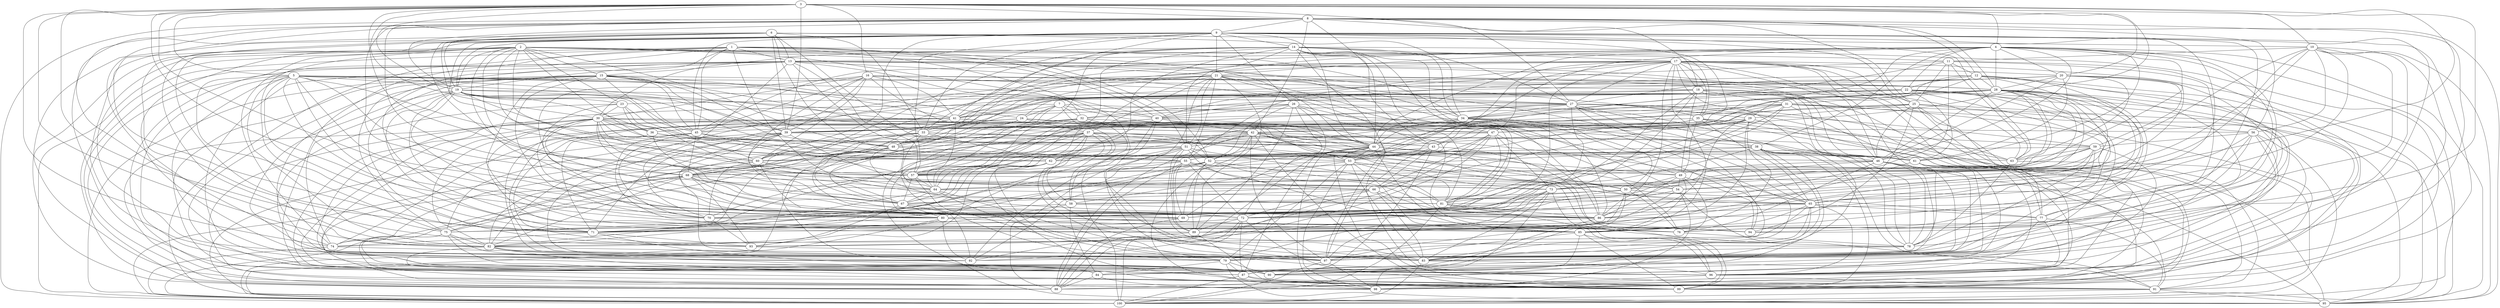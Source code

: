 graph grafoGilbert{
1--13
1--34
1--40
1--45
1--51
1--52
1--74
1--81
1--83
1--85
1--88
1--91
1--95
1--100
2--11
2--15
2--19
2--21
2--23
2--34
2--35
2--40
2--44
2--48
2--55
2--57
2--60
2--68
2--71
2--72
2--75
2--79
2--83
2--98
3--4
3--5
3--8
3--10
3--16
3--18
3--19
3--20
3--39
3--44
3--45
3--57
3--72
3--74
3--80
3--81
3--82
3--89
3--93
4--13
4--20
4--21
4--22
4--28
4--29
4--33
4--38
4--44
4--46
4--48
4--61
4--62
4--64
4--76
4--86
4--95
4--100
5--24
5--27
5--28
5--40
5--42
5--47
5--60
5--64
5--69
5--71
5--80
5--82
5--88
5--89
5--90
5--96
6--10
6--13
6--19
6--30
6--33
6--34
6--39
6--48
6--51
6--54
6--71
6--90
7--24
7--32
7--41
7--44
7--49
7--58
7--67
7--79
7--92
8--9
8--12
8--19
8--25
8--27
8--28
8--42
8--44
8--56
8--68
8--69
8--71
8--74
8--82
8--95
8--96
8--100
9--14
9--19
9--21
9--25
9--26
9--33
9--35
9--41
9--44
9--45
9--57
9--60
9--62
9--63
9--75
9--77
9--82
9--88
9--89
9--90
9--96
9--99
10--11
10--54
10--56
10--58
10--65
10--73
10--76
10--88
10--94
10--95
11--12
11--25
11--40
11--44
11--63
11--77
11--86
11--98
12--22
12--28
12--40
12--43
12--47
12--50
12--65
12--83
12--84
12--98
13--15
13--19
13--29
13--32
13--43
13--46
13--57
13--63
13--66
13--75
13--80
13--88
13--90
13--99
14--17
14--27
14--30
14--33
14--34
14--43
14--51
14--57
14--64
14--70
14--72
14--80
14--81
14--86
14--97
14--99
15--18
15--33
15--39
15--41
15--45
15--48
15--60
15--70
15--79
15--87
15--91
15--93
15--94
15--100
16--22
16--27
16--28
16--30
16--39
16--41
16--42
16--45
16--60
16--64
16--72
17--18
17--20
17--25
17--27
17--35
17--41
17--45
17--46
17--47
17--53
17--55
17--60
17--72
17--77
17--83
17--85
17--86
17--90
17--95
17--98
17--99
18--24
18--31
18--46
18--49
18--68
18--72
18--73
18--78
18--96
18--99
19--23
19--27
19--36
19--39
19--41
19--45
19--61
19--62
19--70
19--71
19--74
19--83
19--94
20--27
20--28
20--39
20--41
20--46
20--54
20--59
20--61
20--63
20--78
21--28
21--37
21--46
21--47
21--51
21--54
21--55
21--64
21--65
21--67
21--71
21--76
21--82
21--89
21--97
22--23
22--32
22--34
22--39
22--45
22--61
22--71
22--76
22--84
22--88
22--97
23--30
23--36
23--44
23--73
23--80
23--90
24--36
24--37
24--42
24--44
24--48
24--50
24--53
24--68
24--74
24--82
25--29
25--46
25--55
25--56
25--68
25--91
25--94
25--95
25--96
26--32
26--40
26--41
26--52
26--59
26--72
26--81
26--85
26--87
26--89
27--33
27--34
27--35
27--38
27--44
27--63
27--64
27--65
27--72
27--78
27--91
27--94
28--31
28--34
28--41
28--42
28--46
28--50
28--51
28--64
28--65
28--67
28--72
28--73
28--79
28--85
28--92
28--100
29--39
29--45
29--47
29--66
29--77
29--80
29--85
29--86
29--89
30--36
30--37
30--38
30--43
30--44
30--56
30--57
30--63
30--67
30--70
30--72
30--84
30--86
30--88
30--89
30--98
31--40
31--43
31--48
31--52
31--61
31--80
31--81
31--95
31--98
31--100
32--36
32--44
32--47
32--57
32--58
32--64
32--95
32--100
33--48
33--49
33--50
33--60
33--61
33--62
33--64
33--82
33--100
34--39
34--44
34--50
34--52
34--53
34--79
34--83
34--86
35--39
35--42
35--49
35--53
35--63
35--65
35--95
35--99
36--53
36--55
36--67
36--97
37--48
37--50
37--52
37--53
37--57
37--58
37--61
37--62
37--71
37--75
37--78
37--80
37--83
38--57
38--60
38--69
38--78
38--83
38--88
38--91
38--99
39--44
39--67
39--70
39--73
39--75
39--80
39--95
39--97
40--42
40--48
40--62
40--70
40--91
40--92
40--100
41--46
41--57
41--59
41--69
41--84
41--96
41--97
42--43
42--44
42--51
42--52
42--57
42--62
42--65
42--69
42--78
42--88
42--94
42--97
42--99
43--62
43--66
43--90
43--97
43--99
44--46
44--53
44--54
44--61
44--69
44--75
44--85
44--88
44--98
44--99
45--49
45--57
45--68
45--70
45--71
45--76
45--93
46--49
46--76
46--78
46--79
46--80
46--91
46--97
47--48
47--55
47--66
47--73
47--81
47--82
47--86
47--92
48--55
48--67
48--71
48--74
48--86
48--99
48--100
49--50
49--54
49--76
49--85
49--86
49--94
50--58
50--70
50--76
50--77
50--81
50--90
50--97
51--52
51--60
51--67
51--71
51--76
51--81
51--83
51--88
51--89
51--97
52--57
52--71
52--81
52--86
52--89
52--92
52--98
53--57
53--58
53--73
53--79
53--81
53--83
53--85
53--98
54--69
54--89
54--91
54--98
55--57
55--65
55--66
55--69
55--72
55--75
55--88
55--89
56--59
56--65
56--72
56--83
56--90
56--96
56--97
57--64
57--65
57--67
57--79
58--70
58--71
58--84
58--86
59--62
59--63
59--68
59--69
59--73
59--78
59--87
59--97
60--64
60--68
60--76
60--83
61--78
61--83
61--86
61--90
61--95
61--96
61--98
62--67
62--79
62--82
62--93
62--99
63--78
63--91
64--65
64--67
64--82
64--96
64--97
65--69
65--74
65--77
65--83
65--85
65--90
65--96
66--67
66--72
66--76
66--83
66--86
66--93
67--72
67--80
67--92
67--93
68--72
68--73
68--74
68--75
68--81
68--82
68--93
68--94
68--98
69--71
69--88
70--76
70--93
71--74
71--93
71--96
72--75
72--87
72--88
72--89
72--91
72--100
73--79
73--80
73--83
73--93
73--98
73--99
74--79
74--100
75--82
75--84
75--87
75--92
75--99
76--78
77--84
77--91
77--94
77--96
78--79
79--84
79--87
79--90
79--95
80--82
80--85
80--92
80--100
81--86
81--96
81--100
82--83
82--84
82--87
82--90
82--92
83--96
83--100
84--88
84--98
85--90
85--96
85--97
85--99
86--87
86--97
87--91
87--99
87--100
89--92
89--99
91--95
91--100
93--97
96--98
97--98
97--100
}
